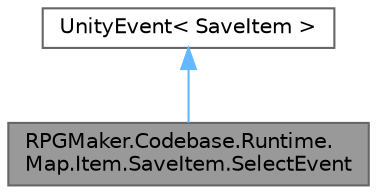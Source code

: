 digraph "RPGMaker.Codebase.Runtime.Map.Item.SaveItem.SelectEvent"
{
 // LATEX_PDF_SIZE
  bgcolor="transparent";
  edge [fontname=Helvetica,fontsize=10,labelfontname=Helvetica,labelfontsize=10];
  node [fontname=Helvetica,fontsize=10,shape=box,height=0.2,width=0.4];
  Node1 [id="Node000001",label="RPGMaker.Codebase.Runtime.\lMap.Item.SaveItem.SelectEvent",height=0.2,width=0.4,color="gray40", fillcolor="grey60", style="filled", fontcolor="black",tooltip="😁 イベント選択"];
  Node2 -> Node1 [id="edge1_Node000001_Node000002",dir="back",color="steelblue1",style="solid",tooltip=" "];
  Node2 [id="Node000002",label="UnityEvent\< SaveItem \>",height=0.2,width=0.4,color="gray40", fillcolor="white", style="filled",tooltip=" "];
}
